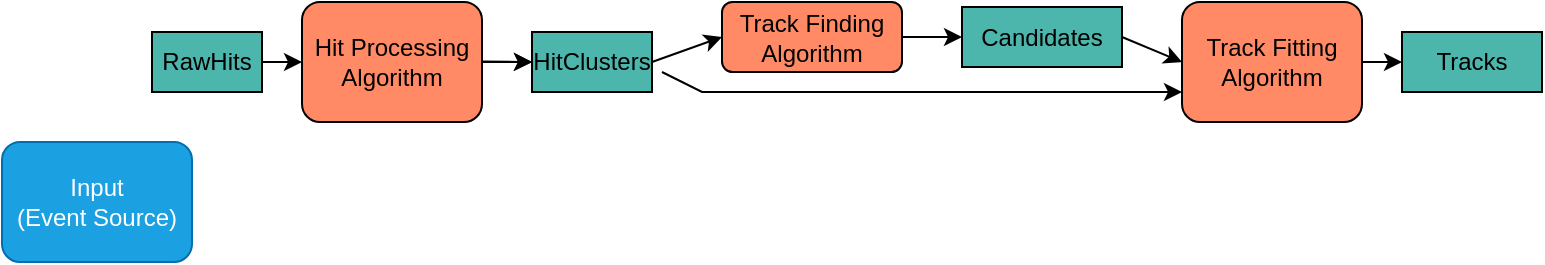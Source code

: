 <mxfile version="24.7.17">
  <diagram name="Page-1" id="HX-n5RwU4yS9j-6OuBTY">
    <mxGraphModel dx="988" dy="570" grid="1" gridSize="10" guides="1" tooltips="1" connect="1" arrows="1" fold="1" page="1" pageScale="1" pageWidth="850" pageHeight="1100" math="0" shadow="0">
      <root>
        <mxCell id="0" />
        <mxCell id="1" parent="0" />
        <mxCell id="Q2nsGRmkFAV52NvcU29X-1" value="RawHits" style="rounded=0;whiteSpace=wrap;html=1;fillColor=#4DB6AC;" parent="1" vertex="1">
          <mxGeometry x="90" y="45" width="55" height="30" as="geometry" />
        </mxCell>
        <mxCell id="03DxG6IQkUXKNhE9hXaz-5" value="" style="edgeStyle=orthogonalEdgeStyle;rounded=0;orthogonalLoop=1;jettySize=auto;html=1;" edge="1" parent="1" source="Q2nsGRmkFAV52NvcU29X-2" target="Q2nsGRmkFAV52NvcU29X-3">
          <mxGeometry relative="1" as="geometry" />
        </mxCell>
        <mxCell id="Q2nsGRmkFAV52NvcU29X-2" value="Hit Processing Algorithm" style="rounded=1;whiteSpace=wrap;html=1;fillColor=#FF8A65;" parent="1" vertex="1">
          <mxGeometry x="165" y="30" width="90" height="60" as="geometry" />
        </mxCell>
        <mxCell id="Q2nsGRmkFAV52NvcU29X-3" value="HitClusters" style="rounded=0;whiteSpace=wrap;html=1;fillColor=#4DB6AC;" parent="1" vertex="1">
          <mxGeometry x="280" y="45" width="60" height="30" as="geometry" />
        </mxCell>
        <mxCell id="Q2nsGRmkFAV52NvcU29X-5" value="Track Finding&lt;div&gt;Algorithm&lt;/div&gt;" style="rounded=1;whiteSpace=wrap;html=1;fillColor=#FF8A65;" parent="1" vertex="1">
          <mxGeometry x="375" y="30" width="90" height="35" as="geometry" />
        </mxCell>
        <mxCell id="Q2nsGRmkFAV52NvcU29X-6" value="Candidates" style="rounded=0;whiteSpace=wrap;html=1;fillColor=#4DB6AC;" parent="1" vertex="1">
          <mxGeometry x="495" y="32.5" width="80" height="30" as="geometry" />
        </mxCell>
        <mxCell id="Q2nsGRmkFAV52NvcU29X-8" value="Track Fitting&lt;div&gt;Algorithm&lt;/div&gt;" style="rounded=1;whiteSpace=wrap;html=1;fillColor=#FF8A65;" parent="1" vertex="1">
          <mxGeometry x="605" y="30" width="90" height="60" as="geometry" />
        </mxCell>
        <mxCell id="Q2nsGRmkFAV52NvcU29X-9" value="Tracks" style="rounded=0;whiteSpace=wrap;html=1;fillColor=#4DB6AC;" parent="1" vertex="1">
          <mxGeometry x="715" y="45" width="70" height="30" as="geometry" />
        </mxCell>
        <mxCell id="Q2nsGRmkFAV52NvcU29X-17" value="" style="endArrow=classic;html=1;rounded=0;exitX=1;exitY=0.5;exitDx=0;exitDy=0;entryX=0;entryY=0.5;entryDx=0;entryDy=0;" parent="1" source="Q2nsGRmkFAV52NvcU29X-1" target="Q2nsGRmkFAV52NvcU29X-2" edge="1">
          <mxGeometry width="50" height="50" relative="1" as="geometry">
            <mxPoint x="455" y="435" as="sourcePoint" />
            <mxPoint x="505" y="385" as="targetPoint" />
          </mxGeometry>
        </mxCell>
        <mxCell id="Q2nsGRmkFAV52NvcU29X-18" value="" style="endArrow=classic;html=1;rounded=0;exitX=1;exitY=0.5;exitDx=0;exitDy=0;entryX=0;entryY=0.5;entryDx=0;entryDy=0;" parent="1" edge="1" target="Q2nsGRmkFAV52NvcU29X-3">
          <mxGeometry width="50" height="50" relative="1" as="geometry">
            <mxPoint x="255" y="59.76" as="sourcePoint" />
            <mxPoint x="285" y="59.76" as="targetPoint" />
          </mxGeometry>
        </mxCell>
        <mxCell id="Q2nsGRmkFAV52NvcU29X-19" value="" style="endArrow=classic;html=1;rounded=0;exitX=1;exitY=0.5;exitDx=0;exitDy=0;entryX=0;entryY=0.5;entryDx=0;entryDy=0;" parent="1" source="Q2nsGRmkFAV52NvcU29X-3" target="Q2nsGRmkFAV52NvcU29X-5" edge="1">
          <mxGeometry width="50" height="50" relative="1" as="geometry">
            <mxPoint x="295" y="69.5" as="sourcePoint" />
            <mxPoint x="325" y="69.5" as="targetPoint" />
          </mxGeometry>
        </mxCell>
        <mxCell id="Q2nsGRmkFAV52NvcU29X-20" value="" style="endArrow=classic;html=1;rounded=0;exitX=1;exitY=0.5;exitDx=0;exitDy=0;entryX=0;entryY=0.5;entryDx=0;entryDy=0;" parent="1" source="Q2nsGRmkFAV52NvcU29X-5" target="Q2nsGRmkFAV52NvcU29X-6" edge="1">
          <mxGeometry width="50" height="50" relative="1" as="geometry">
            <mxPoint x="305" y="79.5" as="sourcePoint" />
            <mxPoint x="335" y="79.5" as="targetPoint" />
          </mxGeometry>
        </mxCell>
        <mxCell id="Q2nsGRmkFAV52NvcU29X-21" value="" style="endArrow=classic;html=1;rounded=0;exitX=1;exitY=0.5;exitDx=0;exitDy=0;entryX=0;entryY=0.5;entryDx=0;entryDy=0;" parent="1" source="Q2nsGRmkFAV52NvcU29X-6" target="Q2nsGRmkFAV52NvcU29X-8" edge="1">
          <mxGeometry width="50" height="50" relative="1" as="geometry">
            <mxPoint x="315" y="89.5" as="sourcePoint" />
            <mxPoint x="345" y="89.5" as="targetPoint" />
          </mxGeometry>
        </mxCell>
        <mxCell id="Q2nsGRmkFAV52NvcU29X-22" value="" style="endArrow=classic;html=1;rounded=0;exitX=1;exitY=0.5;exitDx=0;exitDy=0;entryX=0;entryY=0.5;entryDx=0;entryDy=0;" parent="1" source="Q2nsGRmkFAV52NvcU29X-8" target="Q2nsGRmkFAV52NvcU29X-9" edge="1">
          <mxGeometry width="50" height="50" relative="1" as="geometry">
            <mxPoint x="325" y="99.5" as="sourcePoint" />
            <mxPoint x="355" y="99.5" as="targetPoint" />
          </mxGeometry>
        </mxCell>
        <mxCell id="03DxG6IQkUXKNhE9hXaz-2" style="edgeStyle=orthogonalEdgeStyle;rounded=0;orthogonalLoop=1;jettySize=auto;html=1;exitX=0.5;exitY=1;exitDx=0;exitDy=0;" edge="1" parent="1" source="Q2nsGRmkFAV52NvcU29X-5" target="Q2nsGRmkFAV52NvcU29X-5">
          <mxGeometry relative="1" as="geometry" />
        </mxCell>
        <mxCell id="03DxG6IQkUXKNhE9hXaz-3" value="" style="endArrow=classic;html=1;rounded=0;exitX=1;exitY=0.5;exitDx=0;exitDy=0;entryX=0;entryY=0.75;entryDx=0;entryDy=0;" edge="1" parent="1" target="Q2nsGRmkFAV52NvcU29X-8">
          <mxGeometry width="50" height="50" relative="1" as="geometry">
            <mxPoint x="345" y="65" as="sourcePoint" />
            <mxPoint x="375" y="90" as="targetPoint" />
            <Array as="points">
              <mxPoint x="365" y="75" />
            </Array>
          </mxGeometry>
        </mxCell>
        <mxCell id="03DxG6IQkUXKNhE9hXaz-4" value="Input&lt;br&gt;(Event Source)" style="rounded=1;whiteSpace=wrap;html=1;fillColor=#1ba1e2;fontColor=#ffffff;strokeColor=#006EAF;" vertex="1" parent="1">
          <mxGeometry x="15" y="100" width="95" height="60" as="geometry" />
        </mxCell>
      </root>
    </mxGraphModel>
  </diagram>
</mxfile>

